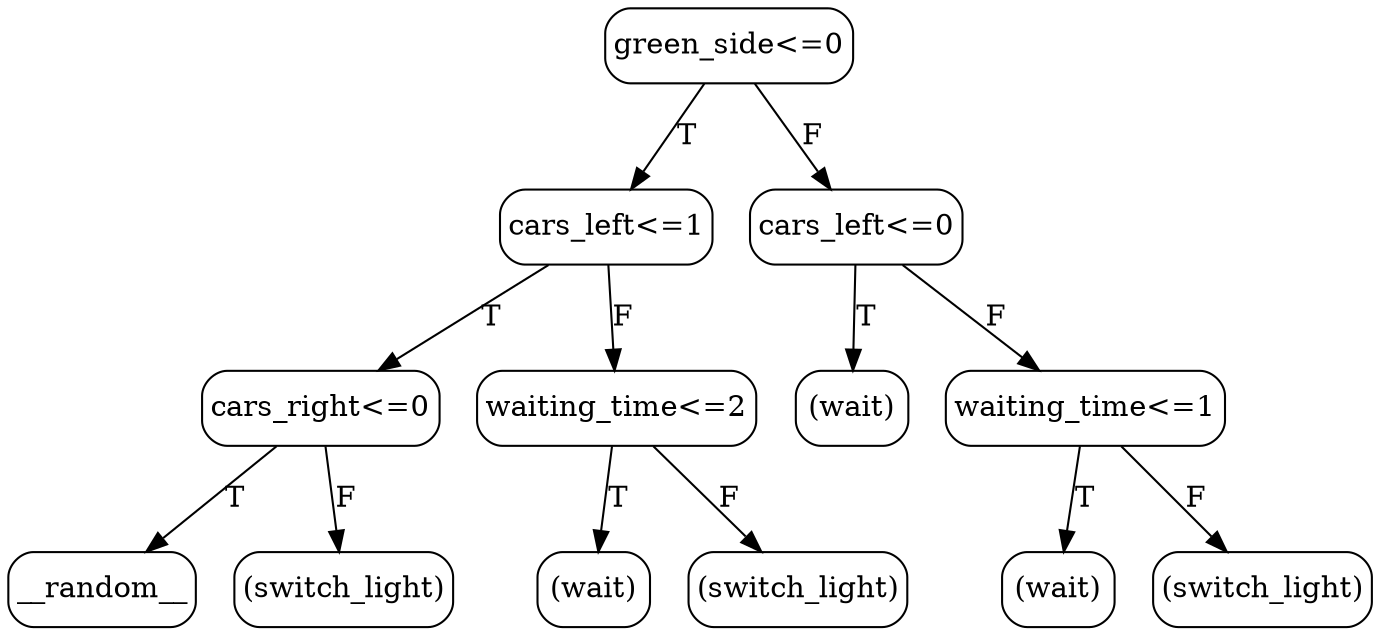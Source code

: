 // decision tree
digraph {
	3 [label=__random__ margin="0.05,0.05" shape=box style=rounded]
	4 [label="(switch_light)" margin="0.05,0.05" shape=box style=rounded]
	2 [label="cars_right<=0" margin="0.05,0.05" shape=box style=rounded]
	2 -> 3 [label=T]
	2 -> 4 [label=F]
	6 [label="(wait)" margin="0.05,0.05" shape=box style=rounded]
	7 [label="(switch_light)" margin="0.05,0.05" shape=box style=rounded]
	5 [label="waiting_time<=2" margin="0.05,0.05" shape=box style=rounded]
	5 -> 6 [label=T]
	5 -> 7 [label=F]
	1 [label="cars_left<=1" margin="0.05,0.05" shape=box style=rounded]
	1 -> 2 [label=T]
	1 -> 5 [label=F]
	9 [label="(wait)" margin="0.05,0.05" shape=box style=rounded]
	13 [label="(wait)" margin="0.05,0.05" shape=box style=rounded]
	14 [label="(switch_light)" margin="0.05,0.05" shape=box style=rounded]
	12 [label="waiting_time<=1" margin="0.05,0.05" shape=box style=rounded]
	12 -> 13 [label=T]
	12 -> 14 [label=F]
	8 [label="cars_left<=0" margin="0.05,0.05" shape=box style=rounded]
	8 -> 9 [label=T]
	8 -> 12 [label=F]
	0 [label="green_side<=0" margin="0.05,0.05" shape=box style=rounded]
	0 -> 1 [label=T]
	0 -> 8 [label=F]
}
